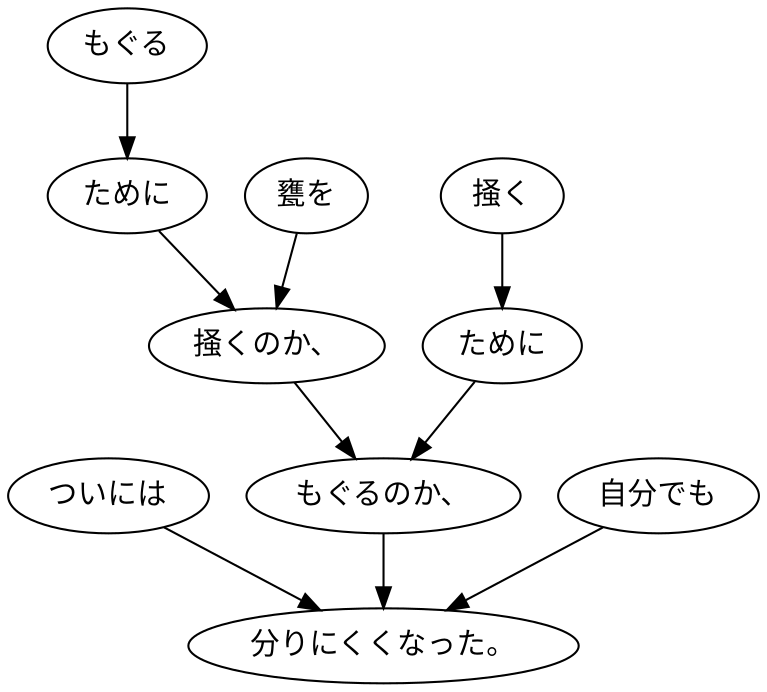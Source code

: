 digraph graph9184 {
	node0 [label="ついには"];
	node1 [label="もぐる"];
	node2 [label="ために"];
	node3 [label="甕を"];
	node4 [label="掻くのか、"];
	node5 [label="掻く"];
	node6 [label="ために"];
	node7 [label="もぐるのか、"];
	node8 [label="自分でも"];
	node9 [label="分りにくくなった。"];
	node0 -> node9;
	node1 -> node2;
	node2 -> node4;
	node3 -> node4;
	node4 -> node7;
	node5 -> node6;
	node6 -> node7;
	node7 -> node9;
	node8 -> node9;
}
